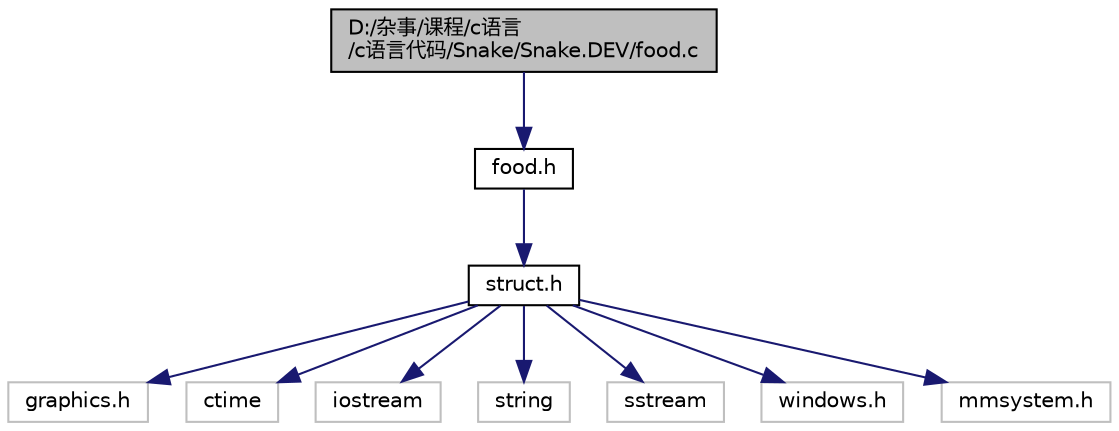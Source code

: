 digraph "D:/杂事/课程/c语言/c语言代码/Snake/Snake.DEV/food.c"
{
  edge [fontname="Helvetica",fontsize="10",labelfontname="Helvetica",labelfontsize="10"];
  node [fontname="Helvetica",fontsize="10",shape=record];
  Node1 [label="D:/杂事/课程/c语言\l/c语言代码/Snake/Snake.DEV/food.c",height=0.2,width=0.4,color="black", fillcolor="grey75", style="filled", fontcolor="black"];
  Node1 -> Node2 [color="midnightblue",fontsize="10",style="solid",fontname="Helvetica"];
  Node2 [label="food.h",height=0.2,width=0.4,color="black", fillcolor="white", style="filled",URL="$food_8h.html"];
  Node2 -> Node3 [color="midnightblue",fontsize="10",style="solid",fontname="Helvetica"];
  Node3 [label="struct.h",height=0.2,width=0.4,color="black", fillcolor="white", style="filled",URL="$struct_8h.html"];
  Node3 -> Node4 [color="midnightblue",fontsize="10",style="solid",fontname="Helvetica"];
  Node4 [label="graphics.h",height=0.2,width=0.4,color="grey75", fillcolor="white", style="filled"];
  Node3 -> Node5 [color="midnightblue",fontsize="10",style="solid",fontname="Helvetica"];
  Node5 [label="ctime",height=0.2,width=0.4,color="grey75", fillcolor="white", style="filled"];
  Node3 -> Node6 [color="midnightblue",fontsize="10",style="solid",fontname="Helvetica"];
  Node6 [label="iostream",height=0.2,width=0.4,color="grey75", fillcolor="white", style="filled"];
  Node3 -> Node7 [color="midnightblue",fontsize="10",style="solid",fontname="Helvetica"];
  Node7 [label="string",height=0.2,width=0.4,color="grey75", fillcolor="white", style="filled"];
  Node3 -> Node8 [color="midnightblue",fontsize="10",style="solid",fontname="Helvetica"];
  Node8 [label="sstream",height=0.2,width=0.4,color="grey75", fillcolor="white", style="filled"];
  Node3 -> Node9 [color="midnightblue",fontsize="10",style="solid",fontname="Helvetica"];
  Node9 [label="windows.h",height=0.2,width=0.4,color="grey75", fillcolor="white", style="filled"];
  Node3 -> Node10 [color="midnightblue",fontsize="10",style="solid",fontname="Helvetica"];
  Node10 [label="mmsystem.h",height=0.2,width=0.4,color="grey75", fillcolor="white", style="filled"];
}
